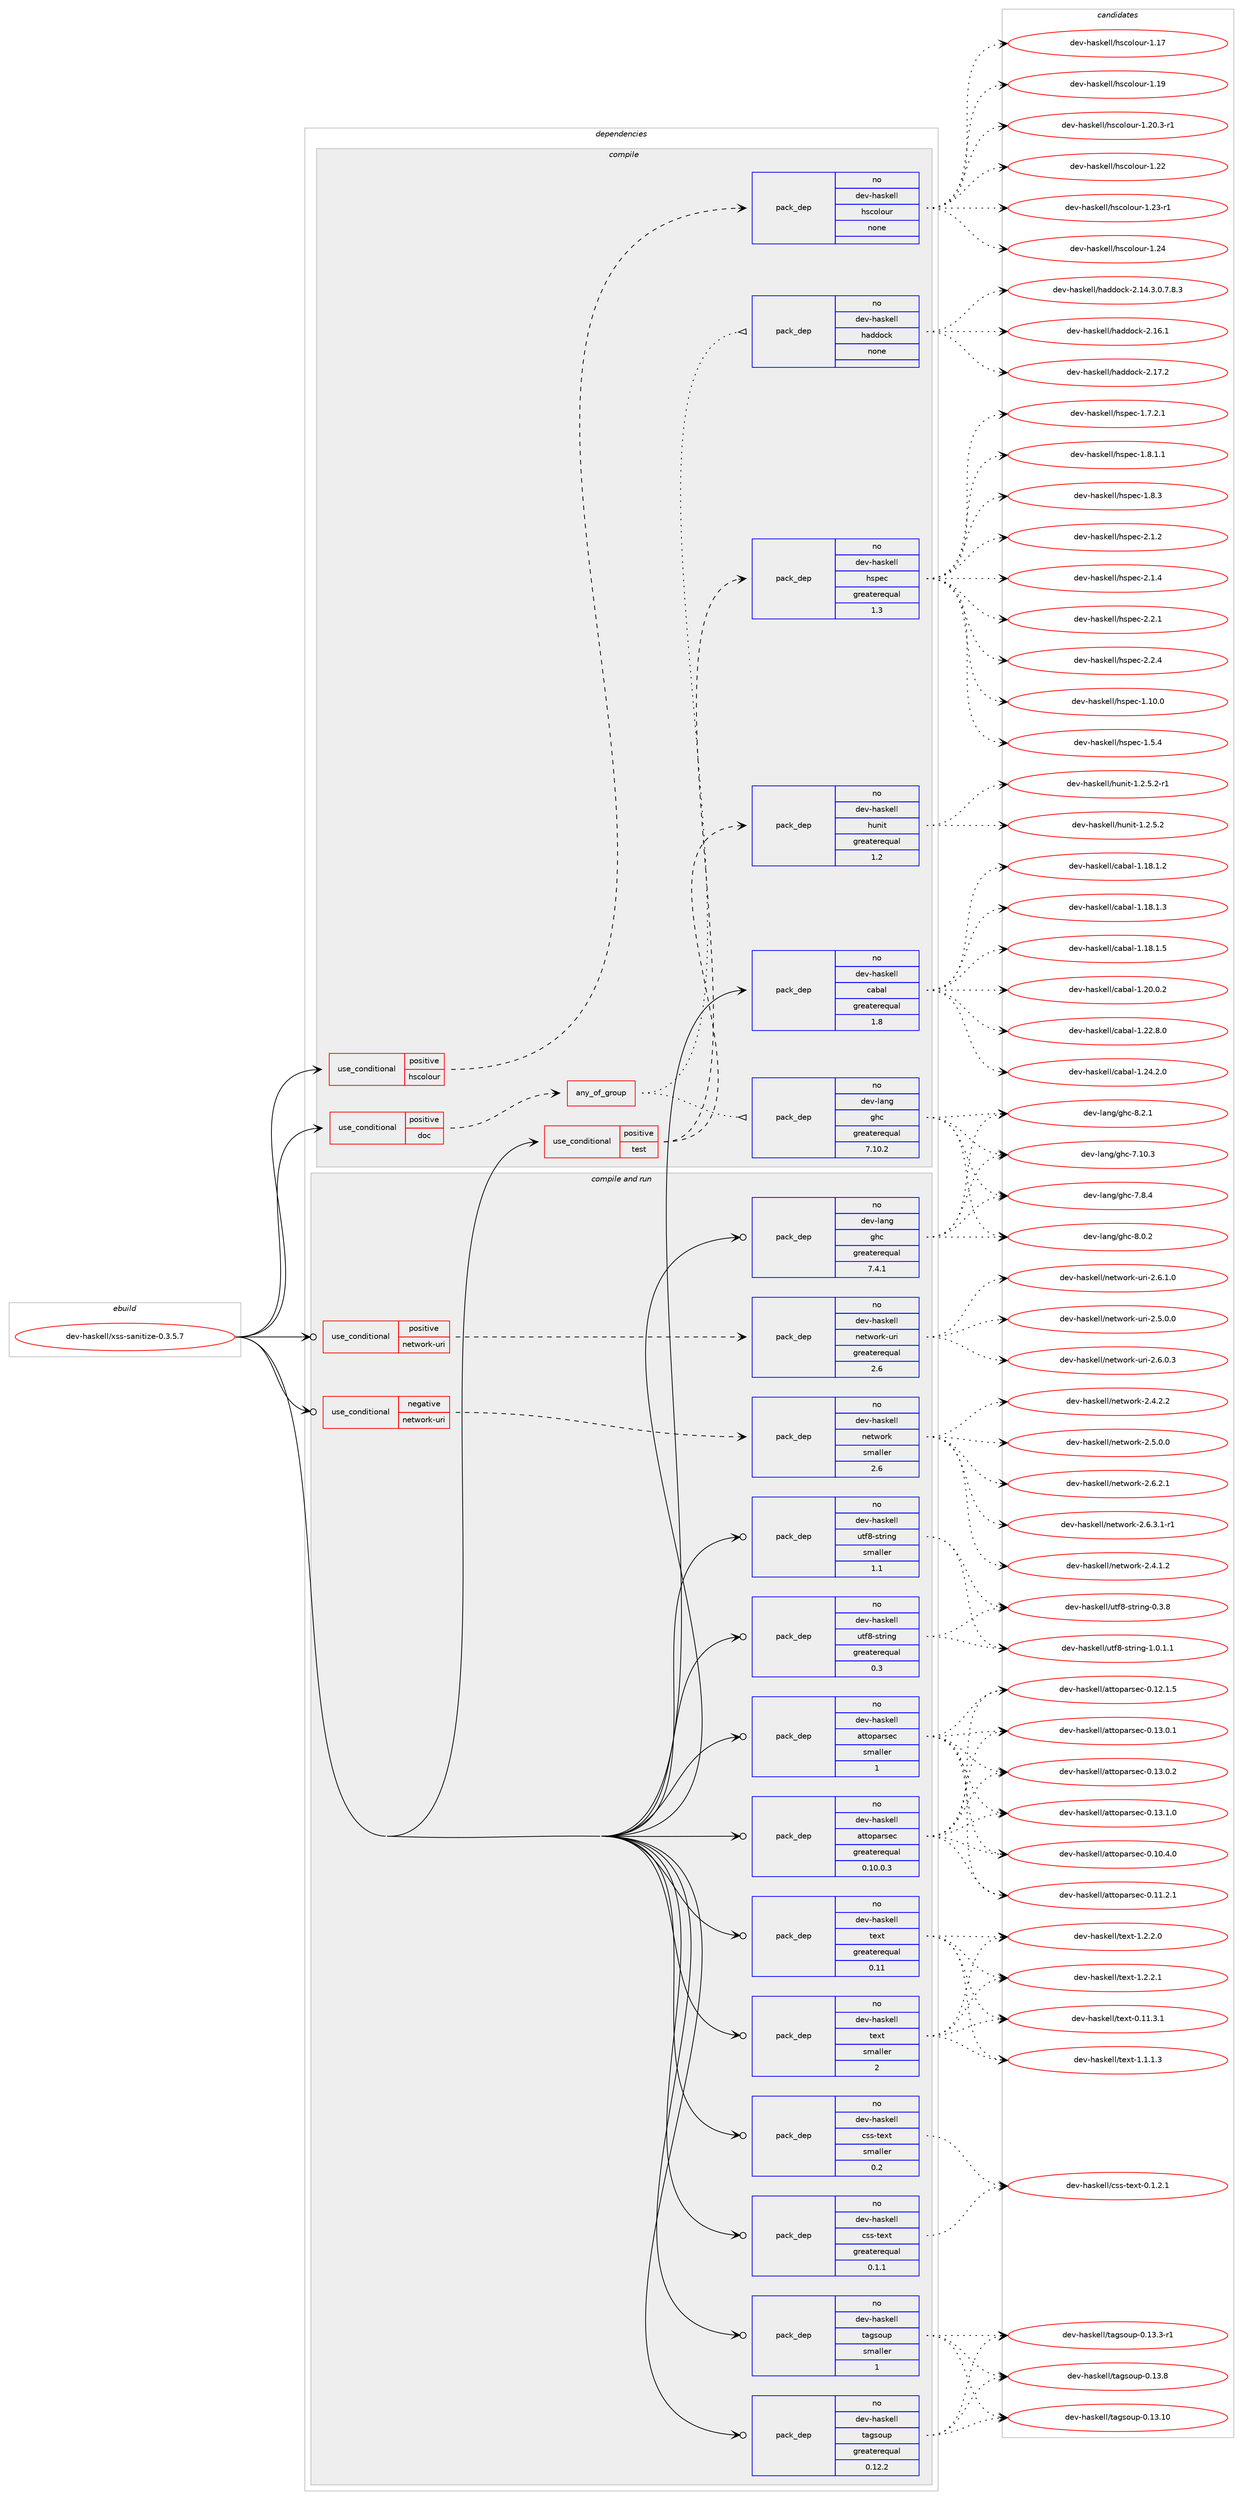 digraph prolog {

# *************
# Graph options
# *************

newrank=true;
concentrate=true;
compound=true;
graph [rankdir=LR,fontname=Helvetica,fontsize=10,ranksep=1.5];#, ranksep=2.5, nodesep=0.2];
edge  [arrowhead=vee];
node  [fontname=Helvetica,fontsize=10];

# **********
# The ebuild
# **********

subgraph cluster_leftcol {
color=gray;
rank=same;
label=<<i>ebuild</i>>;
id [label="dev-haskell/xss-sanitize-0.3.5.7", color=red, width=4, href="../dev-haskell/xss-sanitize-0.3.5.7.svg"];
}

# ****************
# The dependencies
# ****************

subgraph cluster_midcol {
color=gray;
label=<<i>dependencies</i>>;
subgraph cluster_compile {
fillcolor="#eeeeee";
style=filled;
label=<<i>compile</i>>;
subgraph cond21477 {
dependency96704 [label=<<TABLE BORDER="0" CELLBORDER="1" CELLSPACING="0" CELLPADDING="4"><TR><TD ROWSPAN="3" CELLPADDING="10">use_conditional</TD></TR><TR><TD>positive</TD></TR><TR><TD>doc</TD></TR></TABLE>>, shape=none, color=red];
subgraph any2936 {
dependency96705 [label=<<TABLE BORDER="0" CELLBORDER="1" CELLSPACING="0" CELLPADDING="4"><TR><TD CELLPADDING="10">any_of_group</TD></TR></TABLE>>, shape=none, color=red];subgraph pack72261 {
dependency96706 [label=<<TABLE BORDER="0" CELLBORDER="1" CELLSPACING="0" CELLPADDING="4" WIDTH="220"><TR><TD ROWSPAN="6" CELLPADDING="30">pack_dep</TD></TR><TR><TD WIDTH="110">no</TD></TR><TR><TD>dev-haskell</TD></TR><TR><TD>haddock</TD></TR><TR><TD>none</TD></TR><TR><TD></TD></TR></TABLE>>, shape=none, color=blue];
}
dependency96705:e -> dependency96706:w [weight=20,style="dotted",arrowhead="oinv"];
subgraph pack72262 {
dependency96707 [label=<<TABLE BORDER="0" CELLBORDER="1" CELLSPACING="0" CELLPADDING="4" WIDTH="220"><TR><TD ROWSPAN="6" CELLPADDING="30">pack_dep</TD></TR><TR><TD WIDTH="110">no</TD></TR><TR><TD>dev-lang</TD></TR><TR><TD>ghc</TD></TR><TR><TD>greaterequal</TD></TR><TR><TD>7.10.2</TD></TR></TABLE>>, shape=none, color=blue];
}
dependency96705:e -> dependency96707:w [weight=20,style="dotted",arrowhead="oinv"];
}
dependency96704:e -> dependency96705:w [weight=20,style="dashed",arrowhead="vee"];
}
id:e -> dependency96704:w [weight=20,style="solid",arrowhead="vee"];
subgraph cond21478 {
dependency96708 [label=<<TABLE BORDER="0" CELLBORDER="1" CELLSPACING="0" CELLPADDING="4"><TR><TD ROWSPAN="3" CELLPADDING="10">use_conditional</TD></TR><TR><TD>positive</TD></TR><TR><TD>hscolour</TD></TR></TABLE>>, shape=none, color=red];
subgraph pack72263 {
dependency96709 [label=<<TABLE BORDER="0" CELLBORDER="1" CELLSPACING="0" CELLPADDING="4" WIDTH="220"><TR><TD ROWSPAN="6" CELLPADDING="30">pack_dep</TD></TR><TR><TD WIDTH="110">no</TD></TR><TR><TD>dev-haskell</TD></TR><TR><TD>hscolour</TD></TR><TR><TD>none</TD></TR><TR><TD></TD></TR></TABLE>>, shape=none, color=blue];
}
dependency96708:e -> dependency96709:w [weight=20,style="dashed",arrowhead="vee"];
}
id:e -> dependency96708:w [weight=20,style="solid",arrowhead="vee"];
subgraph cond21479 {
dependency96710 [label=<<TABLE BORDER="0" CELLBORDER="1" CELLSPACING="0" CELLPADDING="4"><TR><TD ROWSPAN="3" CELLPADDING="10">use_conditional</TD></TR><TR><TD>positive</TD></TR><TR><TD>test</TD></TR></TABLE>>, shape=none, color=red];
subgraph pack72264 {
dependency96711 [label=<<TABLE BORDER="0" CELLBORDER="1" CELLSPACING="0" CELLPADDING="4" WIDTH="220"><TR><TD ROWSPAN="6" CELLPADDING="30">pack_dep</TD></TR><TR><TD WIDTH="110">no</TD></TR><TR><TD>dev-haskell</TD></TR><TR><TD>hspec</TD></TR><TR><TD>greaterequal</TD></TR><TR><TD>1.3</TD></TR></TABLE>>, shape=none, color=blue];
}
dependency96710:e -> dependency96711:w [weight=20,style="dashed",arrowhead="vee"];
subgraph pack72265 {
dependency96712 [label=<<TABLE BORDER="0" CELLBORDER="1" CELLSPACING="0" CELLPADDING="4" WIDTH="220"><TR><TD ROWSPAN="6" CELLPADDING="30">pack_dep</TD></TR><TR><TD WIDTH="110">no</TD></TR><TR><TD>dev-haskell</TD></TR><TR><TD>hunit</TD></TR><TR><TD>greaterequal</TD></TR><TR><TD>1.2</TD></TR></TABLE>>, shape=none, color=blue];
}
dependency96710:e -> dependency96712:w [weight=20,style="dashed",arrowhead="vee"];
}
id:e -> dependency96710:w [weight=20,style="solid",arrowhead="vee"];
subgraph pack72266 {
dependency96713 [label=<<TABLE BORDER="0" CELLBORDER="1" CELLSPACING="0" CELLPADDING="4" WIDTH="220"><TR><TD ROWSPAN="6" CELLPADDING="30">pack_dep</TD></TR><TR><TD WIDTH="110">no</TD></TR><TR><TD>dev-haskell</TD></TR><TR><TD>cabal</TD></TR><TR><TD>greaterequal</TD></TR><TR><TD>1.8</TD></TR></TABLE>>, shape=none, color=blue];
}
id:e -> dependency96713:w [weight=20,style="solid",arrowhead="vee"];
}
subgraph cluster_compileandrun {
fillcolor="#eeeeee";
style=filled;
label=<<i>compile and run</i>>;
subgraph cond21480 {
dependency96714 [label=<<TABLE BORDER="0" CELLBORDER="1" CELLSPACING="0" CELLPADDING="4"><TR><TD ROWSPAN="3" CELLPADDING="10">use_conditional</TD></TR><TR><TD>negative</TD></TR><TR><TD>network-uri</TD></TR></TABLE>>, shape=none, color=red];
subgraph pack72267 {
dependency96715 [label=<<TABLE BORDER="0" CELLBORDER="1" CELLSPACING="0" CELLPADDING="4" WIDTH="220"><TR><TD ROWSPAN="6" CELLPADDING="30">pack_dep</TD></TR><TR><TD WIDTH="110">no</TD></TR><TR><TD>dev-haskell</TD></TR><TR><TD>network</TD></TR><TR><TD>smaller</TD></TR><TR><TD>2.6</TD></TR></TABLE>>, shape=none, color=blue];
}
dependency96714:e -> dependency96715:w [weight=20,style="dashed",arrowhead="vee"];
}
id:e -> dependency96714:w [weight=20,style="solid",arrowhead="odotvee"];
subgraph cond21481 {
dependency96716 [label=<<TABLE BORDER="0" CELLBORDER="1" CELLSPACING="0" CELLPADDING="4"><TR><TD ROWSPAN="3" CELLPADDING="10">use_conditional</TD></TR><TR><TD>positive</TD></TR><TR><TD>network-uri</TD></TR></TABLE>>, shape=none, color=red];
subgraph pack72268 {
dependency96717 [label=<<TABLE BORDER="0" CELLBORDER="1" CELLSPACING="0" CELLPADDING="4" WIDTH="220"><TR><TD ROWSPAN="6" CELLPADDING="30">pack_dep</TD></TR><TR><TD WIDTH="110">no</TD></TR><TR><TD>dev-haskell</TD></TR><TR><TD>network-uri</TD></TR><TR><TD>greaterequal</TD></TR><TR><TD>2.6</TD></TR></TABLE>>, shape=none, color=blue];
}
dependency96716:e -> dependency96717:w [weight=20,style="dashed",arrowhead="vee"];
}
id:e -> dependency96716:w [weight=20,style="solid",arrowhead="odotvee"];
subgraph pack72269 {
dependency96718 [label=<<TABLE BORDER="0" CELLBORDER="1" CELLSPACING="0" CELLPADDING="4" WIDTH="220"><TR><TD ROWSPAN="6" CELLPADDING="30">pack_dep</TD></TR><TR><TD WIDTH="110">no</TD></TR><TR><TD>dev-haskell</TD></TR><TR><TD>attoparsec</TD></TR><TR><TD>greaterequal</TD></TR><TR><TD>0.10.0.3</TD></TR></TABLE>>, shape=none, color=blue];
}
id:e -> dependency96718:w [weight=20,style="solid",arrowhead="odotvee"];
subgraph pack72270 {
dependency96719 [label=<<TABLE BORDER="0" CELLBORDER="1" CELLSPACING="0" CELLPADDING="4" WIDTH="220"><TR><TD ROWSPAN="6" CELLPADDING="30">pack_dep</TD></TR><TR><TD WIDTH="110">no</TD></TR><TR><TD>dev-haskell</TD></TR><TR><TD>attoparsec</TD></TR><TR><TD>smaller</TD></TR><TR><TD>1</TD></TR></TABLE>>, shape=none, color=blue];
}
id:e -> dependency96719:w [weight=20,style="solid",arrowhead="odotvee"];
subgraph pack72271 {
dependency96720 [label=<<TABLE BORDER="0" CELLBORDER="1" CELLSPACING="0" CELLPADDING="4" WIDTH="220"><TR><TD ROWSPAN="6" CELLPADDING="30">pack_dep</TD></TR><TR><TD WIDTH="110">no</TD></TR><TR><TD>dev-haskell</TD></TR><TR><TD>css-text</TD></TR><TR><TD>greaterequal</TD></TR><TR><TD>0.1.1</TD></TR></TABLE>>, shape=none, color=blue];
}
id:e -> dependency96720:w [weight=20,style="solid",arrowhead="odotvee"];
subgraph pack72272 {
dependency96721 [label=<<TABLE BORDER="0" CELLBORDER="1" CELLSPACING="0" CELLPADDING="4" WIDTH="220"><TR><TD ROWSPAN="6" CELLPADDING="30">pack_dep</TD></TR><TR><TD WIDTH="110">no</TD></TR><TR><TD>dev-haskell</TD></TR><TR><TD>css-text</TD></TR><TR><TD>smaller</TD></TR><TR><TD>0.2</TD></TR></TABLE>>, shape=none, color=blue];
}
id:e -> dependency96721:w [weight=20,style="solid",arrowhead="odotvee"];
subgraph pack72273 {
dependency96722 [label=<<TABLE BORDER="0" CELLBORDER="1" CELLSPACING="0" CELLPADDING="4" WIDTH="220"><TR><TD ROWSPAN="6" CELLPADDING="30">pack_dep</TD></TR><TR><TD WIDTH="110">no</TD></TR><TR><TD>dev-haskell</TD></TR><TR><TD>tagsoup</TD></TR><TR><TD>greaterequal</TD></TR><TR><TD>0.12.2</TD></TR></TABLE>>, shape=none, color=blue];
}
id:e -> dependency96722:w [weight=20,style="solid",arrowhead="odotvee"];
subgraph pack72274 {
dependency96723 [label=<<TABLE BORDER="0" CELLBORDER="1" CELLSPACING="0" CELLPADDING="4" WIDTH="220"><TR><TD ROWSPAN="6" CELLPADDING="30">pack_dep</TD></TR><TR><TD WIDTH="110">no</TD></TR><TR><TD>dev-haskell</TD></TR><TR><TD>tagsoup</TD></TR><TR><TD>smaller</TD></TR><TR><TD>1</TD></TR></TABLE>>, shape=none, color=blue];
}
id:e -> dependency96723:w [weight=20,style="solid",arrowhead="odotvee"];
subgraph pack72275 {
dependency96724 [label=<<TABLE BORDER="0" CELLBORDER="1" CELLSPACING="0" CELLPADDING="4" WIDTH="220"><TR><TD ROWSPAN="6" CELLPADDING="30">pack_dep</TD></TR><TR><TD WIDTH="110">no</TD></TR><TR><TD>dev-haskell</TD></TR><TR><TD>text</TD></TR><TR><TD>greaterequal</TD></TR><TR><TD>0.11</TD></TR></TABLE>>, shape=none, color=blue];
}
id:e -> dependency96724:w [weight=20,style="solid",arrowhead="odotvee"];
subgraph pack72276 {
dependency96725 [label=<<TABLE BORDER="0" CELLBORDER="1" CELLSPACING="0" CELLPADDING="4" WIDTH="220"><TR><TD ROWSPAN="6" CELLPADDING="30">pack_dep</TD></TR><TR><TD WIDTH="110">no</TD></TR><TR><TD>dev-haskell</TD></TR><TR><TD>text</TD></TR><TR><TD>smaller</TD></TR><TR><TD>2</TD></TR></TABLE>>, shape=none, color=blue];
}
id:e -> dependency96725:w [weight=20,style="solid",arrowhead="odotvee"];
subgraph pack72277 {
dependency96726 [label=<<TABLE BORDER="0" CELLBORDER="1" CELLSPACING="0" CELLPADDING="4" WIDTH="220"><TR><TD ROWSPAN="6" CELLPADDING="30">pack_dep</TD></TR><TR><TD WIDTH="110">no</TD></TR><TR><TD>dev-haskell</TD></TR><TR><TD>utf8-string</TD></TR><TR><TD>greaterequal</TD></TR><TR><TD>0.3</TD></TR></TABLE>>, shape=none, color=blue];
}
id:e -> dependency96726:w [weight=20,style="solid",arrowhead="odotvee"];
subgraph pack72278 {
dependency96727 [label=<<TABLE BORDER="0" CELLBORDER="1" CELLSPACING="0" CELLPADDING="4" WIDTH="220"><TR><TD ROWSPAN="6" CELLPADDING="30">pack_dep</TD></TR><TR><TD WIDTH="110">no</TD></TR><TR><TD>dev-haskell</TD></TR><TR><TD>utf8-string</TD></TR><TR><TD>smaller</TD></TR><TR><TD>1.1</TD></TR></TABLE>>, shape=none, color=blue];
}
id:e -> dependency96727:w [weight=20,style="solid",arrowhead="odotvee"];
subgraph pack72279 {
dependency96728 [label=<<TABLE BORDER="0" CELLBORDER="1" CELLSPACING="0" CELLPADDING="4" WIDTH="220"><TR><TD ROWSPAN="6" CELLPADDING="30">pack_dep</TD></TR><TR><TD WIDTH="110">no</TD></TR><TR><TD>dev-lang</TD></TR><TR><TD>ghc</TD></TR><TR><TD>greaterequal</TD></TR><TR><TD>7.4.1</TD></TR></TABLE>>, shape=none, color=blue];
}
id:e -> dependency96728:w [weight=20,style="solid",arrowhead="odotvee"];
}
subgraph cluster_run {
fillcolor="#eeeeee";
style=filled;
label=<<i>run</i>>;
}
}

# **************
# The candidates
# **************

subgraph cluster_choices {
rank=same;
color=gray;
label=<<i>candidates</i>>;

subgraph choice72261 {
color=black;
nodesep=1;
choice1001011184510497115107101108108471049710010011199107455046495246514648465546564651 [label="dev-haskell/haddock-2.14.3.0.7.8.3", color=red, width=4,href="../dev-haskell/haddock-2.14.3.0.7.8.3.svg"];
choice100101118451049711510710110810847104971001001119910745504649544649 [label="dev-haskell/haddock-2.16.1", color=red, width=4,href="../dev-haskell/haddock-2.16.1.svg"];
choice100101118451049711510710110810847104971001001119910745504649554650 [label="dev-haskell/haddock-2.17.2", color=red, width=4,href="../dev-haskell/haddock-2.17.2.svg"];
dependency96706:e -> choice1001011184510497115107101108108471049710010011199107455046495246514648465546564651:w [style=dotted,weight="100"];
dependency96706:e -> choice100101118451049711510710110810847104971001001119910745504649544649:w [style=dotted,weight="100"];
dependency96706:e -> choice100101118451049711510710110810847104971001001119910745504649554650:w [style=dotted,weight="100"];
}
subgraph choice72262 {
color=black;
nodesep=1;
choice1001011184510897110103471031049945554649484651 [label="dev-lang/ghc-7.10.3", color=red, width=4,href="../dev-lang/ghc-7.10.3.svg"];
choice10010111845108971101034710310499455546564652 [label="dev-lang/ghc-7.8.4", color=red, width=4,href="../dev-lang/ghc-7.8.4.svg"];
choice10010111845108971101034710310499455646484650 [label="dev-lang/ghc-8.0.2", color=red, width=4,href="../dev-lang/ghc-8.0.2.svg"];
choice10010111845108971101034710310499455646504649 [label="dev-lang/ghc-8.2.1", color=red, width=4,href="../dev-lang/ghc-8.2.1.svg"];
dependency96707:e -> choice1001011184510897110103471031049945554649484651:w [style=dotted,weight="100"];
dependency96707:e -> choice10010111845108971101034710310499455546564652:w [style=dotted,weight="100"];
dependency96707:e -> choice10010111845108971101034710310499455646484650:w [style=dotted,weight="100"];
dependency96707:e -> choice10010111845108971101034710310499455646504649:w [style=dotted,weight="100"];
}
subgraph choice72263 {
color=black;
nodesep=1;
choice100101118451049711510710110810847104115991111081111171144549464955 [label="dev-haskell/hscolour-1.17", color=red, width=4,href="../dev-haskell/hscolour-1.17.svg"];
choice100101118451049711510710110810847104115991111081111171144549464957 [label="dev-haskell/hscolour-1.19", color=red, width=4,href="../dev-haskell/hscolour-1.19.svg"];
choice10010111845104971151071011081084710411599111108111117114454946504846514511449 [label="dev-haskell/hscolour-1.20.3-r1", color=red, width=4,href="../dev-haskell/hscolour-1.20.3-r1.svg"];
choice100101118451049711510710110810847104115991111081111171144549465050 [label="dev-haskell/hscolour-1.22", color=red, width=4,href="../dev-haskell/hscolour-1.22.svg"];
choice1001011184510497115107101108108471041159911110811111711445494650514511449 [label="dev-haskell/hscolour-1.23-r1", color=red, width=4,href="../dev-haskell/hscolour-1.23-r1.svg"];
choice100101118451049711510710110810847104115991111081111171144549465052 [label="dev-haskell/hscolour-1.24", color=red, width=4,href="../dev-haskell/hscolour-1.24.svg"];
dependency96709:e -> choice100101118451049711510710110810847104115991111081111171144549464955:w [style=dotted,weight="100"];
dependency96709:e -> choice100101118451049711510710110810847104115991111081111171144549464957:w [style=dotted,weight="100"];
dependency96709:e -> choice10010111845104971151071011081084710411599111108111117114454946504846514511449:w [style=dotted,weight="100"];
dependency96709:e -> choice100101118451049711510710110810847104115991111081111171144549465050:w [style=dotted,weight="100"];
dependency96709:e -> choice1001011184510497115107101108108471041159911110811111711445494650514511449:w [style=dotted,weight="100"];
dependency96709:e -> choice100101118451049711510710110810847104115991111081111171144549465052:w [style=dotted,weight="100"];
}
subgraph choice72264 {
color=black;
nodesep=1;
choice1001011184510497115107101108108471041151121019945494649484648 [label="dev-haskell/hspec-1.10.0", color=red, width=4,href="../dev-haskell/hspec-1.10.0.svg"];
choice10010111845104971151071011081084710411511210199454946534652 [label="dev-haskell/hspec-1.5.4", color=red, width=4,href="../dev-haskell/hspec-1.5.4.svg"];
choice100101118451049711510710110810847104115112101994549465546504649 [label="dev-haskell/hspec-1.7.2.1", color=red, width=4,href="../dev-haskell/hspec-1.7.2.1.svg"];
choice100101118451049711510710110810847104115112101994549465646494649 [label="dev-haskell/hspec-1.8.1.1", color=red, width=4,href="../dev-haskell/hspec-1.8.1.1.svg"];
choice10010111845104971151071011081084710411511210199454946564651 [label="dev-haskell/hspec-1.8.3", color=red, width=4,href="../dev-haskell/hspec-1.8.3.svg"];
choice10010111845104971151071011081084710411511210199455046494650 [label="dev-haskell/hspec-2.1.2", color=red, width=4,href="../dev-haskell/hspec-2.1.2.svg"];
choice10010111845104971151071011081084710411511210199455046494652 [label="dev-haskell/hspec-2.1.4", color=red, width=4,href="../dev-haskell/hspec-2.1.4.svg"];
choice10010111845104971151071011081084710411511210199455046504649 [label="dev-haskell/hspec-2.2.1", color=red, width=4,href="../dev-haskell/hspec-2.2.1.svg"];
choice10010111845104971151071011081084710411511210199455046504652 [label="dev-haskell/hspec-2.2.4", color=red, width=4,href="../dev-haskell/hspec-2.2.4.svg"];
dependency96711:e -> choice1001011184510497115107101108108471041151121019945494649484648:w [style=dotted,weight="100"];
dependency96711:e -> choice10010111845104971151071011081084710411511210199454946534652:w [style=dotted,weight="100"];
dependency96711:e -> choice100101118451049711510710110810847104115112101994549465546504649:w [style=dotted,weight="100"];
dependency96711:e -> choice100101118451049711510710110810847104115112101994549465646494649:w [style=dotted,weight="100"];
dependency96711:e -> choice10010111845104971151071011081084710411511210199454946564651:w [style=dotted,weight="100"];
dependency96711:e -> choice10010111845104971151071011081084710411511210199455046494650:w [style=dotted,weight="100"];
dependency96711:e -> choice10010111845104971151071011081084710411511210199455046494652:w [style=dotted,weight="100"];
dependency96711:e -> choice10010111845104971151071011081084710411511210199455046504649:w [style=dotted,weight="100"];
dependency96711:e -> choice10010111845104971151071011081084710411511210199455046504652:w [style=dotted,weight="100"];
}
subgraph choice72265 {
color=black;
nodesep=1;
choice1001011184510497115107101108108471041171101051164549465046534650 [label="dev-haskell/hunit-1.2.5.2", color=red, width=4,href="../dev-haskell/hunit-1.2.5.2.svg"];
choice10010111845104971151071011081084710411711010511645494650465346504511449 [label="dev-haskell/hunit-1.2.5.2-r1", color=red, width=4,href="../dev-haskell/hunit-1.2.5.2-r1.svg"];
dependency96712:e -> choice1001011184510497115107101108108471041171101051164549465046534650:w [style=dotted,weight="100"];
dependency96712:e -> choice10010111845104971151071011081084710411711010511645494650465346504511449:w [style=dotted,weight="100"];
}
subgraph choice72266 {
color=black;
nodesep=1;
choice10010111845104971151071011081084799979897108454946495646494650 [label="dev-haskell/cabal-1.18.1.2", color=red, width=4,href="../dev-haskell/cabal-1.18.1.2.svg"];
choice10010111845104971151071011081084799979897108454946495646494651 [label="dev-haskell/cabal-1.18.1.3", color=red, width=4,href="../dev-haskell/cabal-1.18.1.3.svg"];
choice10010111845104971151071011081084799979897108454946495646494653 [label="dev-haskell/cabal-1.18.1.5", color=red, width=4,href="../dev-haskell/cabal-1.18.1.5.svg"];
choice10010111845104971151071011081084799979897108454946504846484650 [label="dev-haskell/cabal-1.20.0.2", color=red, width=4,href="../dev-haskell/cabal-1.20.0.2.svg"];
choice10010111845104971151071011081084799979897108454946505046564648 [label="dev-haskell/cabal-1.22.8.0", color=red, width=4,href="../dev-haskell/cabal-1.22.8.0.svg"];
choice10010111845104971151071011081084799979897108454946505246504648 [label="dev-haskell/cabal-1.24.2.0", color=red, width=4,href="../dev-haskell/cabal-1.24.2.0.svg"];
dependency96713:e -> choice10010111845104971151071011081084799979897108454946495646494650:w [style=dotted,weight="100"];
dependency96713:e -> choice10010111845104971151071011081084799979897108454946495646494651:w [style=dotted,weight="100"];
dependency96713:e -> choice10010111845104971151071011081084799979897108454946495646494653:w [style=dotted,weight="100"];
dependency96713:e -> choice10010111845104971151071011081084799979897108454946504846484650:w [style=dotted,weight="100"];
dependency96713:e -> choice10010111845104971151071011081084799979897108454946505046564648:w [style=dotted,weight="100"];
dependency96713:e -> choice10010111845104971151071011081084799979897108454946505246504648:w [style=dotted,weight="100"];
}
subgraph choice72267 {
color=black;
nodesep=1;
choice1001011184510497115107101108108471101011161191111141074550465246494650 [label="dev-haskell/network-2.4.1.2", color=red, width=4,href="../dev-haskell/network-2.4.1.2.svg"];
choice1001011184510497115107101108108471101011161191111141074550465246504650 [label="dev-haskell/network-2.4.2.2", color=red, width=4,href="../dev-haskell/network-2.4.2.2.svg"];
choice1001011184510497115107101108108471101011161191111141074550465346484648 [label="dev-haskell/network-2.5.0.0", color=red, width=4,href="../dev-haskell/network-2.5.0.0.svg"];
choice1001011184510497115107101108108471101011161191111141074550465446504649 [label="dev-haskell/network-2.6.2.1", color=red, width=4,href="../dev-haskell/network-2.6.2.1.svg"];
choice10010111845104971151071011081084711010111611911111410745504654465146494511449 [label="dev-haskell/network-2.6.3.1-r1", color=red, width=4,href="../dev-haskell/network-2.6.3.1-r1.svg"];
dependency96715:e -> choice1001011184510497115107101108108471101011161191111141074550465246494650:w [style=dotted,weight="100"];
dependency96715:e -> choice1001011184510497115107101108108471101011161191111141074550465246504650:w [style=dotted,weight="100"];
dependency96715:e -> choice1001011184510497115107101108108471101011161191111141074550465346484648:w [style=dotted,weight="100"];
dependency96715:e -> choice1001011184510497115107101108108471101011161191111141074550465446504649:w [style=dotted,weight="100"];
dependency96715:e -> choice10010111845104971151071011081084711010111611911111410745504654465146494511449:w [style=dotted,weight="100"];
}
subgraph choice72268 {
color=black;
nodesep=1;
choice100101118451049711510710110810847110101116119111114107451171141054550465346484648 [label="dev-haskell/network-uri-2.5.0.0", color=red, width=4,href="../dev-haskell/network-uri-2.5.0.0.svg"];
choice100101118451049711510710110810847110101116119111114107451171141054550465446484651 [label="dev-haskell/network-uri-2.6.0.3", color=red, width=4,href="../dev-haskell/network-uri-2.6.0.3.svg"];
choice100101118451049711510710110810847110101116119111114107451171141054550465446494648 [label="dev-haskell/network-uri-2.6.1.0", color=red, width=4,href="../dev-haskell/network-uri-2.6.1.0.svg"];
dependency96717:e -> choice100101118451049711510710110810847110101116119111114107451171141054550465346484648:w [style=dotted,weight="100"];
dependency96717:e -> choice100101118451049711510710110810847110101116119111114107451171141054550465446484651:w [style=dotted,weight="100"];
dependency96717:e -> choice100101118451049711510710110810847110101116119111114107451171141054550465446494648:w [style=dotted,weight="100"];
}
subgraph choice72269 {
color=black;
nodesep=1;
choice100101118451049711510710110810847971161161111129711411510199454846494846524648 [label="dev-haskell/attoparsec-0.10.4.0", color=red, width=4,href="../dev-haskell/attoparsec-0.10.4.0.svg"];
choice100101118451049711510710110810847971161161111129711411510199454846494946504649 [label="dev-haskell/attoparsec-0.11.2.1", color=red, width=4,href="../dev-haskell/attoparsec-0.11.2.1.svg"];
choice100101118451049711510710110810847971161161111129711411510199454846495046494653 [label="dev-haskell/attoparsec-0.12.1.5", color=red, width=4,href="../dev-haskell/attoparsec-0.12.1.5.svg"];
choice100101118451049711510710110810847971161161111129711411510199454846495146484649 [label="dev-haskell/attoparsec-0.13.0.1", color=red, width=4,href="../dev-haskell/attoparsec-0.13.0.1.svg"];
choice100101118451049711510710110810847971161161111129711411510199454846495146484650 [label="dev-haskell/attoparsec-0.13.0.2", color=red, width=4,href="../dev-haskell/attoparsec-0.13.0.2.svg"];
choice100101118451049711510710110810847971161161111129711411510199454846495146494648 [label="dev-haskell/attoparsec-0.13.1.0", color=red, width=4,href="../dev-haskell/attoparsec-0.13.1.0.svg"];
dependency96718:e -> choice100101118451049711510710110810847971161161111129711411510199454846494846524648:w [style=dotted,weight="100"];
dependency96718:e -> choice100101118451049711510710110810847971161161111129711411510199454846494946504649:w [style=dotted,weight="100"];
dependency96718:e -> choice100101118451049711510710110810847971161161111129711411510199454846495046494653:w [style=dotted,weight="100"];
dependency96718:e -> choice100101118451049711510710110810847971161161111129711411510199454846495146484649:w [style=dotted,weight="100"];
dependency96718:e -> choice100101118451049711510710110810847971161161111129711411510199454846495146484650:w [style=dotted,weight="100"];
dependency96718:e -> choice100101118451049711510710110810847971161161111129711411510199454846495146494648:w [style=dotted,weight="100"];
}
subgraph choice72270 {
color=black;
nodesep=1;
choice100101118451049711510710110810847971161161111129711411510199454846494846524648 [label="dev-haskell/attoparsec-0.10.4.0", color=red, width=4,href="../dev-haskell/attoparsec-0.10.4.0.svg"];
choice100101118451049711510710110810847971161161111129711411510199454846494946504649 [label="dev-haskell/attoparsec-0.11.2.1", color=red, width=4,href="../dev-haskell/attoparsec-0.11.2.1.svg"];
choice100101118451049711510710110810847971161161111129711411510199454846495046494653 [label="dev-haskell/attoparsec-0.12.1.5", color=red, width=4,href="../dev-haskell/attoparsec-0.12.1.5.svg"];
choice100101118451049711510710110810847971161161111129711411510199454846495146484649 [label="dev-haskell/attoparsec-0.13.0.1", color=red, width=4,href="../dev-haskell/attoparsec-0.13.0.1.svg"];
choice100101118451049711510710110810847971161161111129711411510199454846495146484650 [label="dev-haskell/attoparsec-0.13.0.2", color=red, width=4,href="../dev-haskell/attoparsec-0.13.0.2.svg"];
choice100101118451049711510710110810847971161161111129711411510199454846495146494648 [label="dev-haskell/attoparsec-0.13.1.0", color=red, width=4,href="../dev-haskell/attoparsec-0.13.1.0.svg"];
dependency96719:e -> choice100101118451049711510710110810847971161161111129711411510199454846494846524648:w [style=dotted,weight="100"];
dependency96719:e -> choice100101118451049711510710110810847971161161111129711411510199454846494946504649:w [style=dotted,weight="100"];
dependency96719:e -> choice100101118451049711510710110810847971161161111129711411510199454846495046494653:w [style=dotted,weight="100"];
dependency96719:e -> choice100101118451049711510710110810847971161161111129711411510199454846495146484649:w [style=dotted,weight="100"];
dependency96719:e -> choice100101118451049711510710110810847971161161111129711411510199454846495146484650:w [style=dotted,weight="100"];
dependency96719:e -> choice100101118451049711510710110810847971161161111129711411510199454846495146494648:w [style=dotted,weight="100"];
}
subgraph choice72271 {
color=black;
nodesep=1;
choice10010111845104971151071011081084799115115451161011201164548464946504649 [label="dev-haskell/css-text-0.1.2.1", color=red, width=4,href="../dev-haskell/css-text-0.1.2.1.svg"];
dependency96720:e -> choice10010111845104971151071011081084799115115451161011201164548464946504649:w [style=dotted,weight="100"];
}
subgraph choice72272 {
color=black;
nodesep=1;
choice10010111845104971151071011081084799115115451161011201164548464946504649 [label="dev-haskell/css-text-0.1.2.1", color=red, width=4,href="../dev-haskell/css-text-0.1.2.1.svg"];
dependency96721:e -> choice10010111845104971151071011081084799115115451161011201164548464946504649:w [style=dotted,weight="100"];
}
subgraph choice72273 {
color=black;
nodesep=1;
choice100101118451049711510710110810847116971031151111171124548464951464948 [label="dev-haskell/tagsoup-0.13.10", color=red, width=4,href="../dev-haskell/tagsoup-0.13.10.svg"];
choice10010111845104971151071011081084711697103115111117112454846495146514511449 [label="dev-haskell/tagsoup-0.13.3-r1", color=red, width=4,href="../dev-haskell/tagsoup-0.13.3-r1.svg"];
choice1001011184510497115107101108108471169710311511111711245484649514656 [label="dev-haskell/tagsoup-0.13.8", color=red, width=4,href="../dev-haskell/tagsoup-0.13.8.svg"];
dependency96722:e -> choice100101118451049711510710110810847116971031151111171124548464951464948:w [style=dotted,weight="100"];
dependency96722:e -> choice10010111845104971151071011081084711697103115111117112454846495146514511449:w [style=dotted,weight="100"];
dependency96722:e -> choice1001011184510497115107101108108471169710311511111711245484649514656:w [style=dotted,weight="100"];
}
subgraph choice72274 {
color=black;
nodesep=1;
choice100101118451049711510710110810847116971031151111171124548464951464948 [label="dev-haskell/tagsoup-0.13.10", color=red, width=4,href="../dev-haskell/tagsoup-0.13.10.svg"];
choice10010111845104971151071011081084711697103115111117112454846495146514511449 [label="dev-haskell/tagsoup-0.13.3-r1", color=red, width=4,href="../dev-haskell/tagsoup-0.13.3-r1.svg"];
choice1001011184510497115107101108108471169710311511111711245484649514656 [label="dev-haskell/tagsoup-0.13.8", color=red, width=4,href="../dev-haskell/tagsoup-0.13.8.svg"];
dependency96723:e -> choice100101118451049711510710110810847116971031151111171124548464951464948:w [style=dotted,weight="100"];
dependency96723:e -> choice10010111845104971151071011081084711697103115111117112454846495146514511449:w [style=dotted,weight="100"];
dependency96723:e -> choice1001011184510497115107101108108471169710311511111711245484649514656:w [style=dotted,weight="100"];
}
subgraph choice72275 {
color=black;
nodesep=1;
choice100101118451049711510710110810847116101120116454846494946514649 [label="dev-haskell/text-0.11.3.1", color=red, width=4,href="../dev-haskell/text-0.11.3.1.svg"];
choice1001011184510497115107101108108471161011201164549464946494651 [label="dev-haskell/text-1.1.1.3", color=red, width=4,href="../dev-haskell/text-1.1.1.3.svg"];
choice1001011184510497115107101108108471161011201164549465046504648 [label="dev-haskell/text-1.2.2.0", color=red, width=4,href="../dev-haskell/text-1.2.2.0.svg"];
choice1001011184510497115107101108108471161011201164549465046504649 [label="dev-haskell/text-1.2.2.1", color=red, width=4,href="../dev-haskell/text-1.2.2.1.svg"];
dependency96724:e -> choice100101118451049711510710110810847116101120116454846494946514649:w [style=dotted,weight="100"];
dependency96724:e -> choice1001011184510497115107101108108471161011201164549464946494651:w [style=dotted,weight="100"];
dependency96724:e -> choice1001011184510497115107101108108471161011201164549465046504648:w [style=dotted,weight="100"];
dependency96724:e -> choice1001011184510497115107101108108471161011201164549465046504649:w [style=dotted,weight="100"];
}
subgraph choice72276 {
color=black;
nodesep=1;
choice100101118451049711510710110810847116101120116454846494946514649 [label="dev-haskell/text-0.11.3.1", color=red, width=4,href="../dev-haskell/text-0.11.3.1.svg"];
choice1001011184510497115107101108108471161011201164549464946494651 [label="dev-haskell/text-1.1.1.3", color=red, width=4,href="../dev-haskell/text-1.1.1.3.svg"];
choice1001011184510497115107101108108471161011201164549465046504648 [label="dev-haskell/text-1.2.2.0", color=red, width=4,href="../dev-haskell/text-1.2.2.0.svg"];
choice1001011184510497115107101108108471161011201164549465046504649 [label="dev-haskell/text-1.2.2.1", color=red, width=4,href="../dev-haskell/text-1.2.2.1.svg"];
dependency96725:e -> choice100101118451049711510710110810847116101120116454846494946514649:w [style=dotted,weight="100"];
dependency96725:e -> choice1001011184510497115107101108108471161011201164549464946494651:w [style=dotted,weight="100"];
dependency96725:e -> choice1001011184510497115107101108108471161011201164549465046504648:w [style=dotted,weight="100"];
dependency96725:e -> choice1001011184510497115107101108108471161011201164549465046504649:w [style=dotted,weight="100"];
}
subgraph choice72277 {
color=black;
nodesep=1;
choice1001011184510497115107101108108471171161025645115116114105110103454846514656 [label="dev-haskell/utf8-string-0.3.8", color=red, width=4,href="../dev-haskell/utf8-string-0.3.8.svg"];
choice10010111845104971151071011081084711711610256451151161141051101034549464846494649 [label="dev-haskell/utf8-string-1.0.1.1", color=red, width=4,href="../dev-haskell/utf8-string-1.0.1.1.svg"];
dependency96726:e -> choice1001011184510497115107101108108471171161025645115116114105110103454846514656:w [style=dotted,weight="100"];
dependency96726:e -> choice10010111845104971151071011081084711711610256451151161141051101034549464846494649:w [style=dotted,weight="100"];
}
subgraph choice72278 {
color=black;
nodesep=1;
choice1001011184510497115107101108108471171161025645115116114105110103454846514656 [label="dev-haskell/utf8-string-0.3.8", color=red, width=4,href="../dev-haskell/utf8-string-0.3.8.svg"];
choice10010111845104971151071011081084711711610256451151161141051101034549464846494649 [label="dev-haskell/utf8-string-1.0.1.1", color=red, width=4,href="../dev-haskell/utf8-string-1.0.1.1.svg"];
dependency96727:e -> choice1001011184510497115107101108108471171161025645115116114105110103454846514656:w [style=dotted,weight="100"];
dependency96727:e -> choice10010111845104971151071011081084711711610256451151161141051101034549464846494649:w [style=dotted,weight="100"];
}
subgraph choice72279 {
color=black;
nodesep=1;
choice1001011184510897110103471031049945554649484651 [label="dev-lang/ghc-7.10.3", color=red, width=4,href="../dev-lang/ghc-7.10.3.svg"];
choice10010111845108971101034710310499455546564652 [label="dev-lang/ghc-7.8.4", color=red, width=4,href="../dev-lang/ghc-7.8.4.svg"];
choice10010111845108971101034710310499455646484650 [label="dev-lang/ghc-8.0.2", color=red, width=4,href="../dev-lang/ghc-8.0.2.svg"];
choice10010111845108971101034710310499455646504649 [label="dev-lang/ghc-8.2.1", color=red, width=4,href="../dev-lang/ghc-8.2.1.svg"];
dependency96728:e -> choice1001011184510897110103471031049945554649484651:w [style=dotted,weight="100"];
dependency96728:e -> choice10010111845108971101034710310499455546564652:w [style=dotted,weight="100"];
dependency96728:e -> choice10010111845108971101034710310499455646484650:w [style=dotted,weight="100"];
dependency96728:e -> choice10010111845108971101034710310499455646504649:w [style=dotted,weight="100"];
}
}

}
